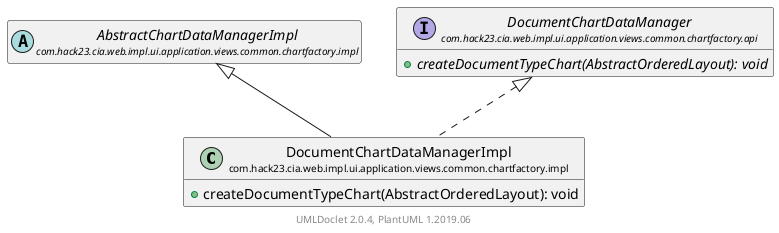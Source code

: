 @startuml
    set namespaceSeparator none
    hide empty fields
    hide empty methods

    class "<size:14>DocumentChartDataManagerImpl\n<size:10>com.hack23.cia.web.impl.ui.application.views.common.chartfactory.impl" as com.hack23.cia.web.impl.ui.application.views.common.chartfactory.impl.DocumentChartDataManagerImpl [[DocumentChartDataManagerImpl.html]] {
        +createDocumentTypeChart(AbstractOrderedLayout): void
    }

    abstract class "<size:14>AbstractChartDataManagerImpl\n<size:10>com.hack23.cia.web.impl.ui.application.views.common.chartfactory.impl" as com.hack23.cia.web.impl.ui.application.views.common.chartfactory.impl.AbstractChartDataManagerImpl [[AbstractChartDataManagerImpl.html]]
    interface "<size:14>DocumentChartDataManager\n<size:10>com.hack23.cia.web.impl.ui.application.views.common.chartfactory.api" as com.hack23.cia.web.impl.ui.application.views.common.chartfactory.api.DocumentChartDataManager [[../api/DocumentChartDataManager.html]] {
        {abstract} +createDocumentTypeChart(AbstractOrderedLayout): void
    }

    com.hack23.cia.web.impl.ui.application.views.common.chartfactory.impl.AbstractChartDataManagerImpl <|-- com.hack23.cia.web.impl.ui.application.views.common.chartfactory.impl.DocumentChartDataManagerImpl
    com.hack23.cia.web.impl.ui.application.views.common.chartfactory.api.DocumentChartDataManager <|.. com.hack23.cia.web.impl.ui.application.views.common.chartfactory.impl.DocumentChartDataManagerImpl

    center footer UMLDoclet 2.0.4, PlantUML 1.2019.06
@enduml
